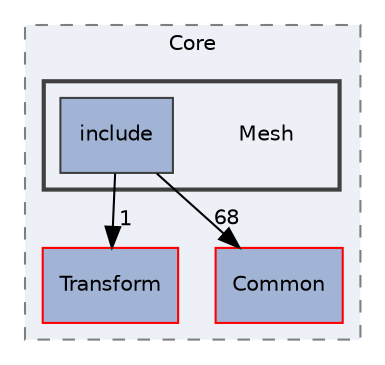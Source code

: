 digraph "Mesh"
{
 // LATEX_PDF_SIZE
  edge [fontname="Helvetica",fontsize="10",labelfontname="Helvetica",labelfontsize="10"];
  node [fontname="Helvetica",fontsize="10",shape=record];
  compound=true
  subgraph clusterdir_cac7f9cecb9aa42a0bd05452dddd8a21 {
    graph [ bgcolor="#edf0f7", pencolor="grey50", style="filled,dashed,", label="Core", fontname="Helvetica", fontsize="10", URL="dir_cac7f9cecb9aa42a0bd05452dddd8a21.html"]
  dir_6a74394530d20d7df929c672ed9fa8ba [shape=box, label="Transform", style="filled,", fillcolor="#a2b4d6", color="red", URL="dir_6a74394530d20d7df929c672ed9fa8ba.html"];
  dir_d38764bbd2ed2fce86b6f67aad6c8758 [shape=box, label="Common", style="filled,", fillcolor="#a2b4d6", color="red", URL="dir_d38764bbd2ed2fce86b6f67aad6c8758.html"];
  subgraph clusterdir_ccbf6776bad025584c31b55d4bd83604 {
    graph [ bgcolor="#edf0f7", pencolor="grey25", style="filled,bold,", label="", fontname="Helvetica", fontsize="10", URL="dir_ccbf6776bad025584c31b55d4bd83604.html"]
    dir_ccbf6776bad025584c31b55d4bd83604 [shape=plaintext, label="Mesh"];
  dir_16104ed4d16fb7da231395513901522b [shape=box, label="include", style="filled,", fillcolor="#a2b4d6", color="grey25", URL="dir_16104ed4d16fb7da231395513901522b.html"];
  }
  }
  dir_16104ed4d16fb7da231395513901522b->dir_6a74394530d20d7df929c672ed9fa8ba [headlabel="1", labeldistance=1.5 headhref="dir_000068_000239.html"];
  dir_16104ed4d16fb7da231395513901522b->dir_d38764bbd2ed2fce86b6f67aad6c8758 [headlabel="68", labeldistance=1.5 headhref="dir_000068_000010.html"];
}
